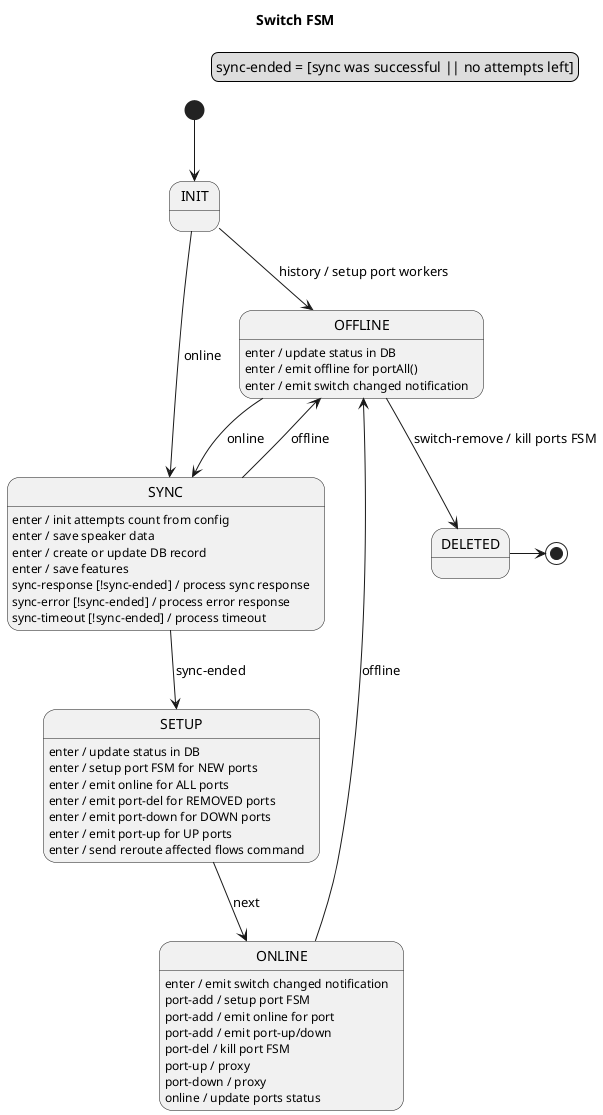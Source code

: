 Internal data:
* switchId
* list of portNumber+upState

Input signals:
* history
* online
* offline
* port-add
* port-del
* port-up
* port-down

Output signals:
* online
* offline
* setup-port
* remove-port
* port-up
* port-down

@startuml
title Switch FSM

legend top right
    sync-ended = [sync was successful || no attempts left]
endlegend

[*] --> INIT

INIT --> OFFLINE : history / setup port workers
INIT --> SYNC : online

SYNC : enter / init attempts count from config
SYNC : enter / save speaker data
SYNC : enter / create or update DB record
SYNC : enter / save features
SYNC : sync-response [!sync-ended] / process sync response
SYNC : sync-error [!sync-ended] / process error response
SYNC : sync-timeout [!sync-ended] / process timeout
SYNC --> SETUP : sync-ended
SYNC --> OFFLINE : offline

SETUP : enter / update status in DB
SETUP : enter / setup port FSM for NEW ports
SETUP : enter / emit online for ALL ports
SETUP : enter / emit port-del for REMOVED ports
SETUP : enter / emit port-down for DOWN ports
SETUP : enter / emit port-up for UP ports
SETUP : enter / send reroute affected flows command
SETUP --> ONLINE : next

ONLINE : enter / emit switch changed notification
ONLINE : port-add / setup port FSM
ONLINE : port-add / emit online for port
ONLINE : port-add / emit port-up/down
ONLINE : port-del / kill port FSM
ONLINE : port-up / proxy
ONLINE : port-down / proxy
ONLINE : online / update ports status
ONLINE --> OFFLINE : offline

OFFLINE : enter / update status in DB
OFFLINE : enter / emit offline for portAll()
OFFLINE : enter / emit switch changed notification
OFFLINE --> SYNC : online
OFFLINE --> DELETED: switch-remove / kill ports FSM
DELETED -> [*]

@enduml
